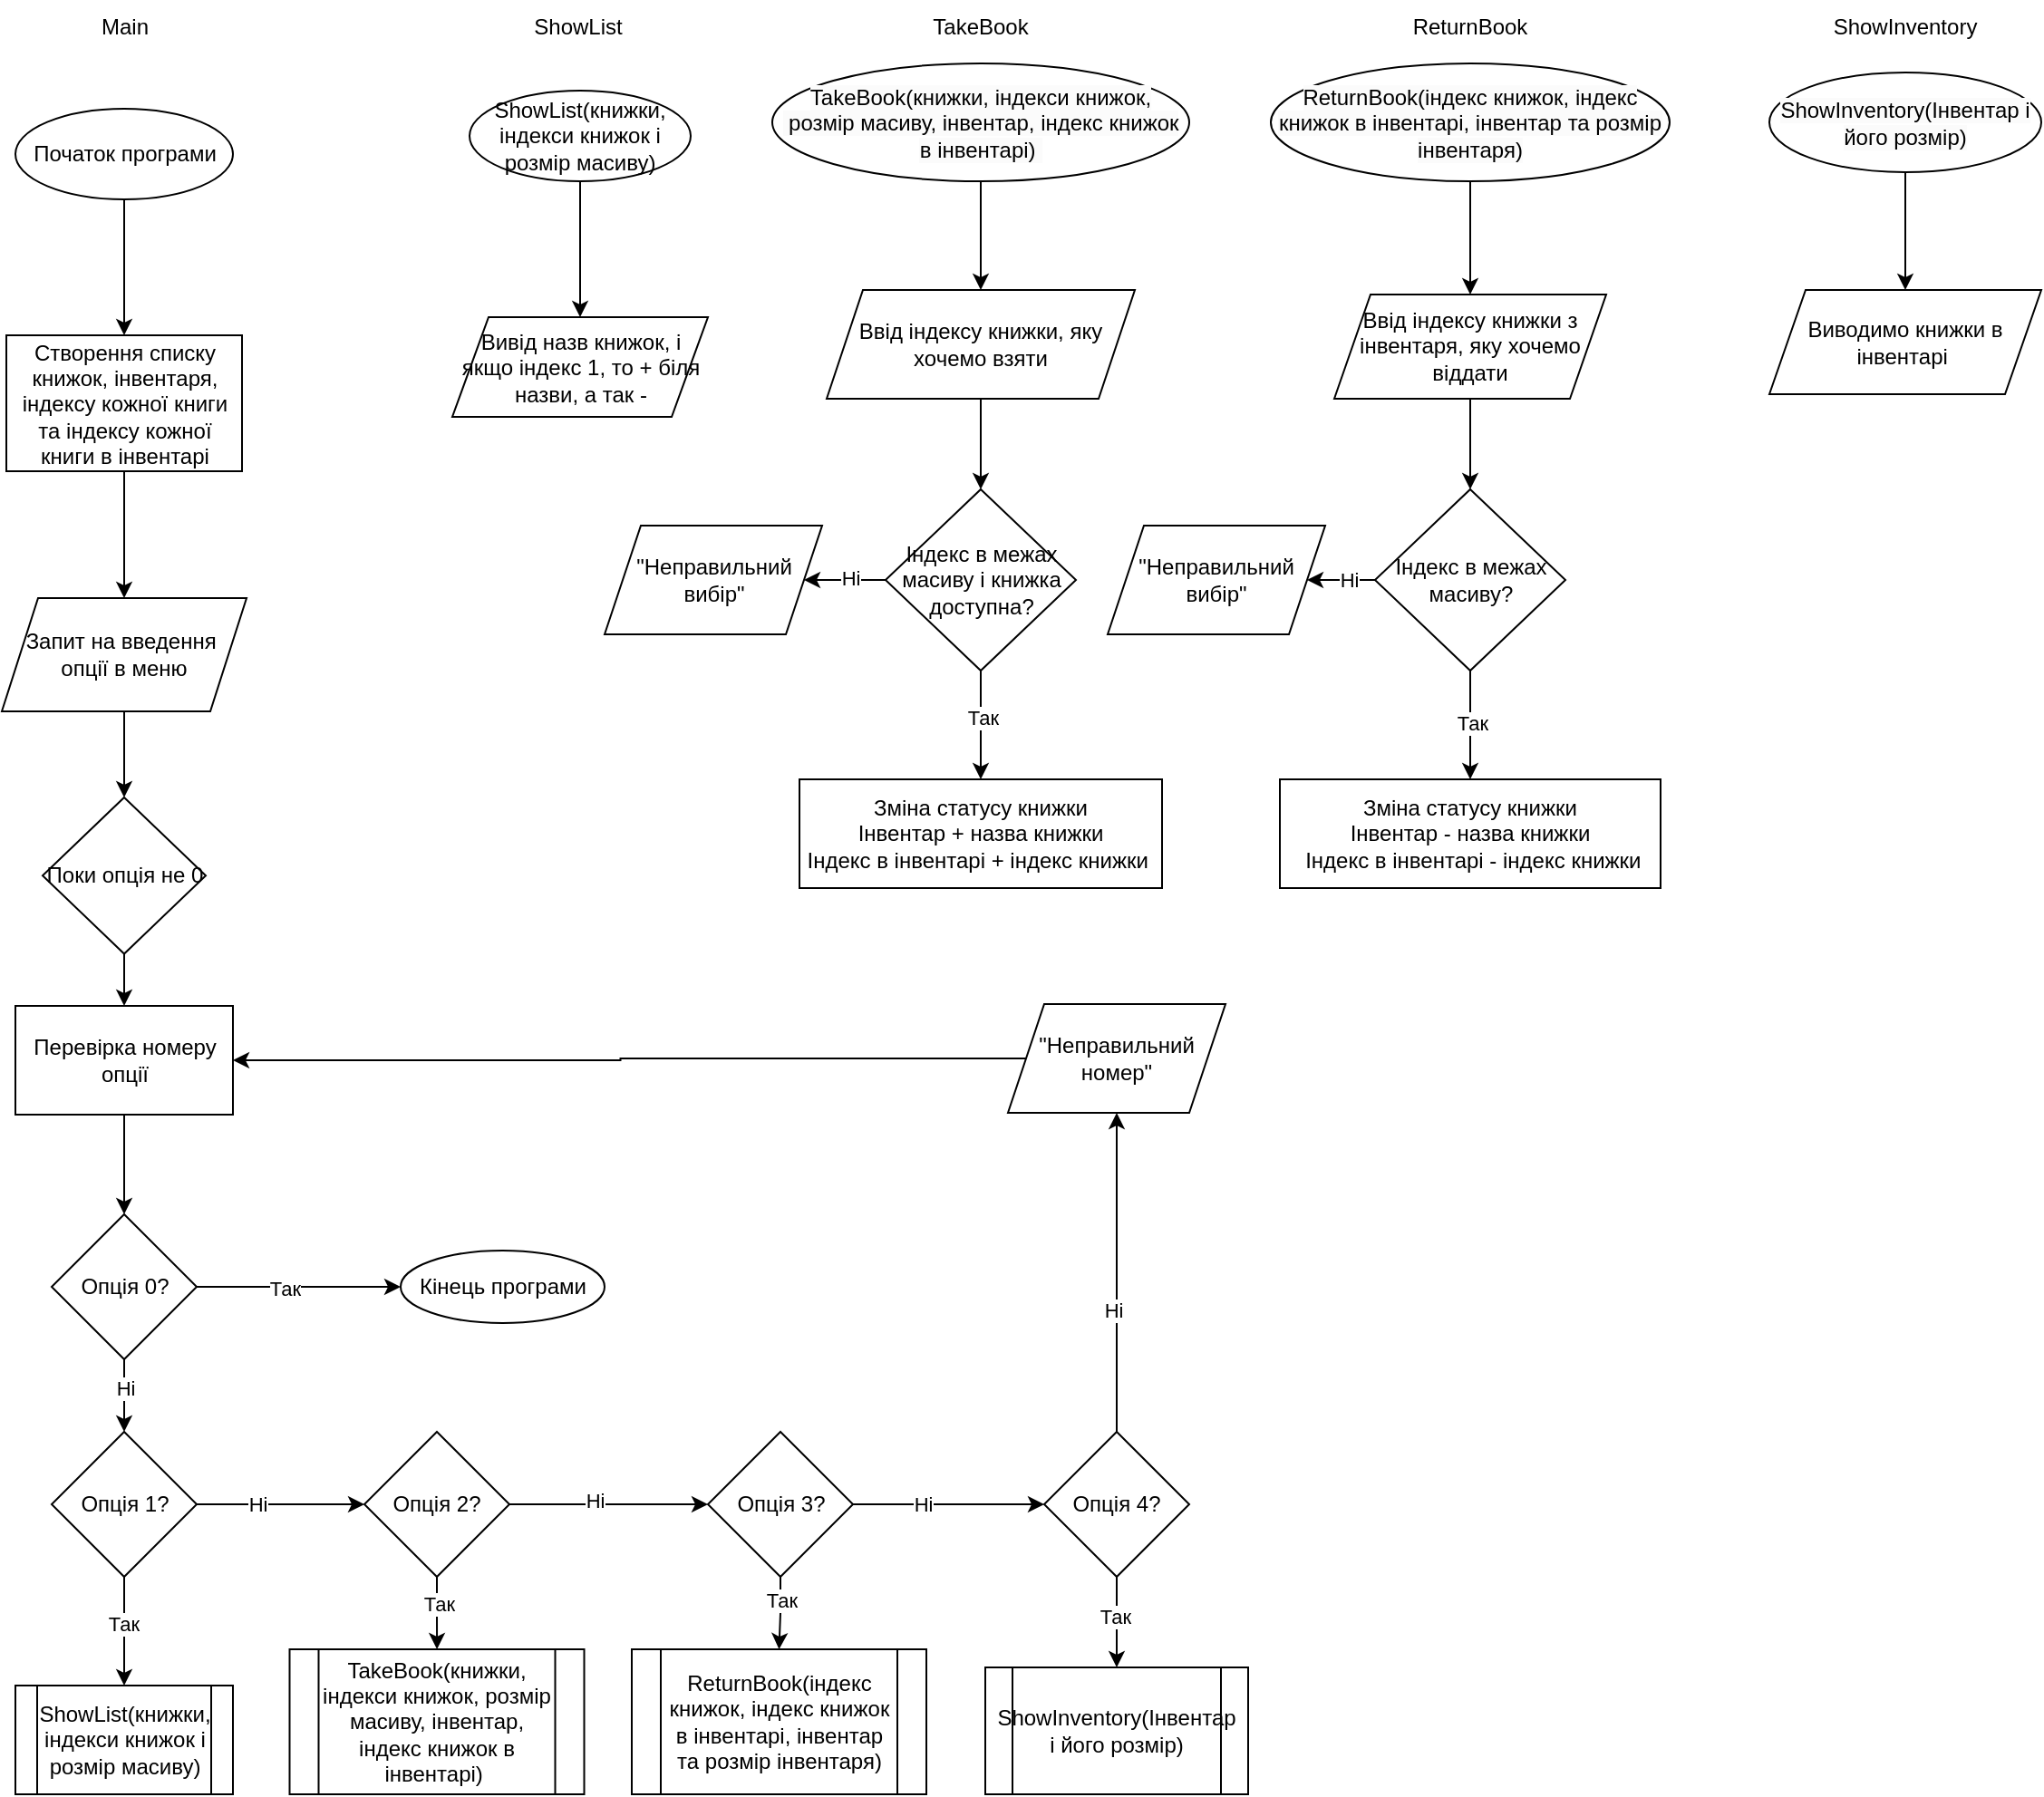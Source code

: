 <mxfile version="24.8.3">
  <diagram name="Сторінка-1" id="8JvMkK18KHWJuDBvX5Ev">
    <mxGraphModel grid="1" page="1" gridSize="10" guides="1" tooltips="1" connect="1" arrows="1" fold="1" pageScale="1" pageWidth="827" pageHeight="1169" math="0" shadow="0">
      <root>
        <mxCell id="0" />
        <mxCell id="1" parent="0" />
        <mxCell id="UjDi4Jb52boEX_hvDFgU-4" value="" style="edgeStyle=orthogonalEdgeStyle;rounded=0;orthogonalLoop=1;jettySize=auto;html=1;" edge="1" parent="1" source="UjDi4Jb52boEX_hvDFgU-1" target="UjDi4Jb52boEX_hvDFgU-3">
          <mxGeometry relative="1" as="geometry" />
        </mxCell>
        <mxCell id="UjDi4Jb52boEX_hvDFgU-1" value="Початок програми" style="ellipse;whiteSpace=wrap;html=1;" vertex="1" parent="1">
          <mxGeometry x="67.5" y="60" width="120" height="50" as="geometry" />
        </mxCell>
        <mxCell id="UjDi4Jb52boEX_hvDFgU-2" value="Main" style="text;html=1;align=center;verticalAlign=middle;whiteSpace=wrap;rounded=0;" vertex="1" parent="1">
          <mxGeometry x="97.5" width="60" height="30" as="geometry" />
        </mxCell>
        <mxCell id="UjDi4Jb52boEX_hvDFgU-8" value="" style="edgeStyle=orthogonalEdgeStyle;rounded=0;orthogonalLoop=1;jettySize=auto;html=1;" edge="1" parent="1" source="UjDi4Jb52boEX_hvDFgU-3" target="UjDi4Jb52boEX_hvDFgU-7">
          <mxGeometry relative="1" as="geometry" />
        </mxCell>
        <mxCell id="UjDi4Jb52boEX_hvDFgU-3" value="Створення списку книжок, інвентаря, індексу кожної книги та індексу кожної книги в інвентарі" style="whiteSpace=wrap;html=1;" vertex="1" parent="1">
          <mxGeometry x="62.5" y="185" width="130" height="75" as="geometry" />
        </mxCell>
        <mxCell id="UjDi4Jb52boEX_hvDFgU-12" value="" style="edgeStyle=orthogonalEdgeStyle;rounded=0;orthogonalLoop=1;jettySize=auto;html=1;" edge="1" parent="1" source="UjDi4Jb52boEX_hvDFgU-7" target="UjDi4Jb52boEX_hvDFgU-11">
          <mxGeometry relative="1" as="geometry" />
        </mxCell>
        <mxCell id="UjDi4Jb52boEX_hvDFgU-7" value="Запит на введення&amp;nbsp;&lt;br&gt;опції в меню" style="shape=parallelogram;perimeter=parallelogramPerimeter;whiteSpace=wrap;html=1;fixedSize=1;" vertex="1" parent="1">
          <mxGeometry x="60" y="330" width="135" height="62.5" as="geometry" />
        </mxCell>
        <mxCell id="UjDi4Jb52boEX_hvDFgU-14" style="edgeStyle=orthogonalEdgeStyle;rounded=0;orthogonalLoop=1;jettySize=auto;html=1;entryX=0.5;entryY=0;entryDx=0;entryDy=0;" edge="1" parent="1" source="UjDi4Jb52boEX_hvDFgU-11" target="UjDi4Jb52boEX_hvDFgU-13">
          <mxGeometry relative="1" as="geometry" />
        </mxCell>
        <mxCell id="UjDi4Jb52boEX_hvDFgU-11" value="Поки опція не 0" style="rhombus;whiteSpace=wrap;html=1;" vertex="1" parent="1">
          <mxGeometry x="82.5" y="440" width="90" height="86.25" as="geometry" />
        </mxCell>
        <mxCell id="UjDi4Jb52boEX_hvDFgU-16" value="" style="edgeStyle=orthogonalEdgeStyle;rounded=0;orthogonalLoop=1;jettySize=auto;html=1;" edge="1" parent="1" source="UjDi4Jb52boEX_hvDFgU-13" target="UjDi4Jb52boEX_hvDFgU-15">
          <mxGeometry relative="1" as="geometry" />
        </mxCell>
        <mxCell id="UjDi4Jb52boEX_hvDFgU-13" value="Перевірка номеру опції" style="rounded=0;whiteSpace=wrap;html=1;" vertex="1" parent="1">
          <mxGeometry x="67.5" y="555" width="120" height="60" as="geometry" />
        </mxCell>
        <mxCell id="UjDi4Jb52boEX_hvDFgU-18" value="" style="edgeStyle=orthogonalEdgeStyle;rounded=0;orthogonalLoop=1;jettySize=auto;html=1;" edge="1" parent="1" source="UjDi4Jb52boEX_hvDFgU-15" target="UjDi4Jb52boEX_hvDFgU-17">
          <mxGeometry relative="1" as="geometry" />
        </mxCell>
        <mxCell id="UjDi4Jb52boEX_hvDFgU-30" value="Ні" style="edgeLabel;html=1;align=center;verticalAlign=middle;resizable=0;points=[];" connectable="0" vertex="1" parent="UjDi4Jb52boEX_hvDFgU-18">
          <mxGeometry x="-0.233" relative="1" as="geometry">
            <mxPoint as="offset" />
          </mxGeometry>
        </mxCell>
        <mxCell id="UjDi4Jb52boEX_hvDFgU-29" value="" style="edgeStyle=orthogonalEdgeStyle;rounded=0;orthogonalLoop=1;jettySize=auto;html=1;" edge="1" parent="1" source="UjDi4Jb52boEX_hvDFgU-15" target="UjDi4Jb52boEX_hvDFgU-28">
          <mxGeometry relative="1" as="geometry">
            <Array as="points">
              <mxPoint x="206" y="710" />
            </Array>
          </mxGeometry>
        </mxCell>
        <mxCell id="UjDi4Jb52boEX_hvDFgU-60" value="Так" style="edgeLabel;html=1;align=center;verticalAlign=middle;resizable=0;points=[];" connectable="0" vertex="1" parent="UjDi4Jb52boEX_hvDFgU-29">
          <mxGeometry x="-0.14" y="-1" relative="1" as="geometry">
            <mxPoint as="offset" />
          </mxGeometry>
        </mxCell>
        <mxCell id="UjDi4Jb52boEX_hvDFgU-15" value="Опція 0?" style="rhombus;whiteSpace=wrap;html=1;rounded=0;" vertex="1" parent="1">
          <mxGeometry x="87.5" y="670" width="80" height="80" as="geometry" />
        </mxCell>
        <mxCell id="UjDi4Jb52boEX_hvDFgU-20" value="" style="edgeStyle=orthogonalEdgeStyle;rounded=0;orthogonalLoop=1;jettySize=auto;html=1;" edge="1" parent="1" source="UjDi4Jb52boEX_hvDFgU-17" target="UjDi4Jb52boEX_hvDFgU-19">
          <mxGeometry relative="1" as="geometry" />
        </mxCell>
        <mxCell id="UjDi4Jb52boEX_hvDFgU-31" value="Ні" style="edgeLabel;html=1;align=center;verticalAlign=middle;resizable=0;points=[];" connectable="0" vertex="1" parent="UjDi4Jb52boEX_hvDFgU-20">
          <mxGeometry x="-0.275" relative="1" as="geometry">
            <mxPoint as="offset" />
          </mxGeometry>
        </mxCell>
        <mxCell id="UjDi4Jb52boEX_hvDFgU-35" value="" style="edgeStyle=orthogonalEdgeStyle;rounded=0;orthogonalLoop=1;jettySize=auto;html=1;" edge="1" parent="1" source="UjDi4Jb52boEX_hvDFgU-17" target="UjDi4Jb52boEX_hvDFgU-34">
          <mxGeometry relative="1" as="geometry" />
        </mxCell>
        <mxCell id="UjDi4Jb52boEX_hvDFgU-71" value="Так" style="edgeLabel;html=1;align=center;verticalAlign=middle;resizable=0;points=[];" connectable="0" vertex="1" parent="UjDi4Jb52boEX_hvDFgU-35">
          <mxGeometry x="-0.14" y="-1" relative="1" as="geometry">
            <mxPoint as="offset" />
          </mxGeometry>
        </mxCell>
        <mxCell id="UjDi4Jb52boEX_hvDFgU-17" value="Опція 1?" style="rhombus;whiteSpace=wrap;html=1;rounded=0;" vertex="1" parent="1">
          <mxGeometry x="87.5" y="790" width="80" height="80" as="geometry" />
        </mxCell>
        <mxCell id="UjDi4Jb52boEX_hvDFgU-22" value="" style="edgeStyle=orthogonalEdgeStyle;rounded=0;orthogonalLoop=1;jettySize=auto;html=1;" edge="1" parent="1" source="UjDi4Jb52boEX_hvDFgU-19" target="UjDi4Jb52boEX_hvDFgU-21">
          <mxGeometry relative="1" as="geometry" />
        </mxCell>
        <mxCell id="UjDi4Jb52boEX_hvDFgU-59" value="Ні" style="edgeLabel;html=1;align=center;verticalAlign=middle;resizable=0;points=[];" connectable="0" vertex="1" parent="UjDi4Jb52boEX_hvDFgU-22">
          <mxGeometry x="-0.138" y="2" relative="1" as="geometry">
            <mxPoint as="offset" />
          </mxGeometry>
        </mxCell>
        <mxCell id="UjDi4Jb52boEX_hvDFgU-41" value="" style="edgeStyle=orthogonalEdgeStyle;rounded=0;orthogonalLoop=1;jettySize=auto;html=1;" edge="1" parent="1" source="UjDi4Jb52boEX_hvDFgU-19" target="UjDi4Jb52boEX_hvDFgU-40">
          <mxGeometry relative="1" as="geometry" />
        </mxCell>
        <mxCell id="UjDi4Jb52boEX_hvDFgU-72" value="Так" style="edgeLabel;html=1;align=center;verticalAlign=middle;resizable=0;points=[];" connectable="0" vertex="1" parent="UjDi4Jb52boEX_hvDFgU-41">
          <mxGeometry x="-0.263" y="1" relative="1" as="geometry">
            <mxPoint as="offset" />
          </mxGeometry>
        </mxCell>
        <mxCell id="UjDi4Jb52boEX_hvDFgU-19" value="Опція 2?" style="rhombus;whiteSpace=wrap;html=1;rounded=0;" vertex="1" parent="1">
          <mxGeometry x="260" y="790" width="80" height="80" as="geometry" />
        </mxCell>
        <mxCell id="UjDi4Jb52boEX_hvDFgU-24" value="" style="edgeStyle=orthogonalEdgeStyle;rounded=0;orthogonalLoop=1;jettySize=auto;html=1;" edge="1" parent="1" source="UjDi4Jb52boEX_hvDFgU-21" target="UjDi4Jb52boEX_hvDFgU-23">
          <mxGeometry relative="1" as="geometry" />
        </mxCell>
        <mxCell id="UjDi4Jb52boEX_hvDFgU-32" value="Ні" style="edgeLabel;html=1;align=center;verticalAlign=middle;resizable=0;points=[];" connectable="0" vertex="1" parent="UjDi4Jb52boEX_hvDFgU-24">
          <mxGeometry x="-0.275" relative="1" as="geometry">
            <mxPoint as="offset" />
          </mxGeometry>
        </mxCell>
        <mxCell id="UjDi4Jb52boEX_hvDFgU-55" value="" style="edgeStyle=orthogonalEdgeStyle;rounded=0;orthogonalLoop=1;jettySize=auto;html=1;" edge="1" parent="1" source="UjDi4Jb52boEX_hvDFgU-21" target="UjDi4Jb52boEX_hvDFgU-54">
          <mxGeometry relative="1" as="geometry" />
        </mxCell>
        <mxCell id="UjDi4Jb52boEX_hvDFgU-73" value="Так" style="edgeLabel;html=1;align=center;verticalAlign=middle;resizable=0;points=[];" connectable="0" vertex="1" parent="UjDi4Jb52boEX_hvDFgU-55">
          <mxGeometry x="-0.377" relative="1" as="geometry">
            <mxPoint as="offset" />
          </mxGeometry>
        </mxCell>
        <mxCell id="UjDi4Jb52boEX_hvDFgU-21" value="Опція 3?" style="rhombus;whiteSpace=wrap;html=1;rounded=0;" vertex="1" parent="1">
          <mxGeometry x="449.5" y="790" width="80" height="80" as="geometry" />
        </mxCell>
        <mxCell id="UjDi4Jb52boEX_hvDFgU-26" value="" style="edgeStyle=orthogonalEdgeStyle;rounded=0;orthogonalLoop=1;jettySize=auto;html=1;" edge="1" parent="1" source="UjDi4Jb52boEX_hvDFgU-23" target="UjDi4Jb52boEX_hvDFgU-25">
          <mxGeometry relative="1" as="geometry" />
        </mxCell>
        <mxCell id="UjDi4Jb52boEX_hvDFgU-33" value="Ні" style="edgeLabel;html=1;align=center;verticalAlign=middle;resizable=0;points=[];" connectable="0" vertex="1" parent="UjDi4Jb52boEX_hvDFgU-26">
          <mxGeometry x="-0.233" y="2" relative="1" as="geometry">
            <mxPoint as="offset" />
          </mxGeometry>
        </mxCell>
        <mxCell id="UjDi4Jb52boEX_hvDFgU-75" value="" style="edgeStyle=orthogonalEdgeStyle;rounded=0;orthogonalLoop=1;jettySize=auto;html=1;" edge="1" parent="1" source="UjDi4Jb52boEX_hvDFgU-23" target="UjDi4Jb52boEX_hvDFgU-74">
          <mxGeometry relative="1" as="geometry" />
        </mxCell>
        <mxCell id="UjDi4Jb52boEX_hvDFgU-76" value="Так" style="edgeLabel;html=1;align=center;verticalAlign=middle;resizable=0;points=[];" connectable="0" vertex="1" parent="UjDi4Jb52boEX_hvDFgU-75">
          <mxGeometry x="-0.133" y="-1" relative="1" as="geometry">
            <mxPoint as="offset" />
          </mxGeometry>
        </mxCell>
        <mxCell id="UjDi4Jb52boEX_hvDFgU-23" value="Опція 4?" style="rhombus;whiteSpace=wrap;html=1;rounded=0;" vertex="1" parent="1">
          <mxGeometry x="635" y="790" width="80" height="80" as="geometry" />
        </mxCell>
        <mxCell id="UjDi4Jb52boEX_hvDFgU-58" style="edgeStyle=orthogonalEdgeStyle;rounded=0;orthogonalLoop=1;jettySize=auto;html=1;entryX=1;entryY=0.5;entryDx=0;entryDy=0;" edge="1" parent="1" source="UjDi4Jb52boEX_hvDFgU-25" target="UjDi4Jb52boEX_hvDFgU-13">
          <mxGeometry relative="1" as="geometry" />
        </mxCell>
        <mxCell id="UjDi4Jb52boEX_hvDFgU-25" value="&quot;Неправильний номер&quot;" style="shape=parallelogram;perimeter=parallelogramPerimeter;whiteSpace=wrap;html=1;fixedSize=1;rounded=0;" vertex="1" parent="1">
          <mxGeometry x="615" y="554" width="120" height="60" as="geometry" />
        </mxCell>
        <mxCell id="UjDi4Jb52boEX_hvDFgU-28" value="Кінець програми" style="ellipse;whiteSpace=wrap;html=1;rounded=0;" vertex="1" parent="1">
          <mxGeometry x="280" y="690" width="112.5" height="40" as="geometry" />
        </mxCell>
        <mxCell id="UjDi4Jb52boEX_hvDFgU-34" value="ShowList(книжки, індекси книжок і розмір масиву)" style="shape=process;whiteSpace=wrap;html=1;backgroundOutline=1;rounded=0;" vertex="1" parent="1">
          <mxGeometry x="67.5" y="930" width="120" height="60" as="geometry" />
        </mxCell>
        <mxCell id="UjDi4Jb52boEX_hvDFgU-36" value="ShowList" style="text;html=1;align=center;verticalAlign=middle;whiteSpace=wrap;rounded=0;" vertex="1" parent="1">
          <mxGeometry x="347.5" width="60" height="30" as="geometry" />
        </mxCell>
        <mxCell id="UjDi4Jb52boEX_hvDFgU-39" value="" style="edgeStyle=orthogonalEdgeStyle;rounded=0;orthogonalLoop=1;jettySize=auto;html=1;" edge="1" parent="1" source="UjDi4Jb52boEX_hvDFgU-37" target="UjDi4Jb52boEX_hvDFgU-38">
          <mxGeometry relative="1" as="geometry" />
        </mxCell>
        <mxCell id="UjDi4Jb52boEX_hvDFgU-37" value="ShowList(книжки, індекси книжок і розмір масиву)" style="ellipse;whiteSpace=wrap;html=1;" vertex="1" parent="1">
          <mxGeometry x="318" y="50" width="122" height="50" as="geometry" />
        </mxCell>
        <mxCell id="UjDi4Jb52boEX_hvDFgU-38" value="Вивід назв книжок, і якщо індекс 1, то + біля назви, а так -" style="shape=parallelogram;perimeter=parallelogramPerimeter;whiteSpace=wrap;html=1;fixedSize=1;" vertex="1" parent="1">
          <mxGeometry x="308.5" y="175" width="141" height="55" as="geometry" />
        </mxCell>
        <mxCell id="UjDi4Jb52boEX_hvDFgU-40" value="TakeBook(книжки, індекси книжок, розмір масиву, інвентар, індекс книжок в інвентарі)&amp;nbsp;" style="shape=process;whiteSpace=wrap;html=1;backgroundOutline=1;rounded=0;" vertex="1" parent="1">
          <mxGeometry x="218.75" y="910" width="162.5" height="80" as="geometry" />
        </mxCell>
        <mxCell id="UjDi4Jb52boEX_hvDFgU-42" value="TakeBook" style="text;html=1;align=center;verticalAlign=middle;whiteSpace=wrap;rounded=0;" vertex="1" parent="1">
          <mxGeometry x="570" width="60" height="30" as="geometry" />
        </mxCell>
        <mxCell id="UjDi4Jb52boEX_hvDFgU-45" value="" style="edgeStyle=orthogonalEdgeStyle;rounded=0;orthogonalLoop=1;jettySize=auto;html=1;" edge="1" parent="1" source="UjDi4Jb52boEX_hvDFgU-43" target="UjDi4Jb52boEX_hvDFgU-44">
          <mxGeometry relative="1" as="geometry" />
        </mxCell>
        <mxCell id="UjDi4Jb52boEX_hvDFgU-43" value="&lt;span style=&quot;color: rgb(0, 0, 0); font-family: Helvetica; font-size: 12px; font-style: normal; font-variant-ligatures: normal; font-variant-caps: normal; font-weight: 400; letter-spacing: normal; orphans: 2; text-align: center; text-indent: 0px; text-transform: none; widows: 2; word-spacing: 0px; -webkit-text-stroke-width: 0px; white-space: normal; background-color: rgb(251, 251, 251); text-decoration-thickness: initial; text-decoration-style: initial; text-decoration-color: initial; display: inline !important; float: none;&quot;&gt;TakeBook(книжки, індекси книжок,&lt;/span&gt;&lt;div&gt;&lt;span style=&quot;color: rgb(0, 0, 0); font-family: Helvetica; font-size: 12px; font-style: normal; font-variant-ligatures: normal; font-variant-caps: normal; font-weight: 400; letter-spacing: normal; orphans: 2; text-align: center; text-indent: 0px; text-transform: none; widows: 2; word-spacing: 0px; -webkit-text-stroke-width: 0px; white-space: normal; background-color: rgb(251, 251, 251); text-decoration-thickness: initial; text-decoration-style: initial; text-decoration-color: initial; display: inline !important; float: none;&quot;&gt;&amp;nbsp;розмір масиву, інвентар, індекс книжок в інвентарі)&amp;nbsp;&lt;/span&gt;&lt;br&gt;&lt;/div&gt;" style="ellipse;whiteSpace=wrap;html=1;" vertex="1" parent="1">
          <mxGeometry x="485" y="35" width="230" height="65" as="geometry" />
        </mxCell>
        <mxCell id="UjDi4Jb52boEX_hvDFgU-47" value="" style="edgeStyle=orthogonalEdgeStyle;rounded=0;orthogonalLoop=1;jettySize=auto;html=1;" edge="1" parent="1" source="UjDi4Jb52boEX_hvDFgU-44" target="UjDi4Jb52boEX_hvDFgU-46">
          <mxGeometry relative="1" as="geometry" />
        </mxCell>
        <mxCell id="UjDi4Jb52boEX_hvDFgU-44" value="Ввід індексу книжки, яку хочемо взяти" style="shape=parallelogram;perimeter=parallelogramPerimeter;whiteSpace=wrap;html=1;fixedSize=1;" vertex="1" parent="1">
          <mxGeometry x="515" y="160" width="170" height="60" as="geometry" />
        </mxCell>
        <mxCell id="UjDi4Jb52boEX_hvDFgU-49" value="" style="edgeStyle=orthogonalEdgeStyle;rounded=0;orthogonalLoop=1;jettySize=auto;html=1;" edge="1" parent="1" source="UjDi4Jb52boEX_hvDFgU-46" target="UjDi4Jb52boEX_hvDFgU-48">
          <mxGeometry relative="1" as="geometry" />
        </mxCell>
        <mxCell id="UjDi4Jb52boEX_hvDFgU-52" value="Так" style="edgeLabel;html=1;align=center;verticalAlign=middle;resizable=0;points=[];" connectable="0" vertex="1" parent="UjDi4Jb52boEX_hvDFgU-49">
          <mxGeometry x="-0.147" y="1" relative="1" as="geometry">
            <mxPoint as="offset" />
          </mxGeometry>
        </mxCell>
        <mxCell id="UjDi4Jb52boEX_hvDFgU-51" value="" style="edgeStyle=orthogonalEdgeStyle;rounded=0;orthogonalLoop=1;jettySize=auto;html=1;" edge="1" parent="1" source="UjDi4Jb52boEX_hvDFgU-46" target="UjDi4Jb52boEX_hvDFgU-50">
          <mxGeometry relative="1" as="geometry" />
        </mxCell>
        <mxCell id="UjDi4Jb52boEX_hvDFgU-53" value="Ні" style="edgeLabel;html=1;align=center;verticalAlign=middle;resizable=0;points=[];" connectable="0" vertex="1" parent="UjDi4Jb52boEX_hvDFgU-51">
          <mxGeometry x="-0.284" y="-1" relative="1" as="geometry">
            <mxPoint as="offset" />
          </mxGeometry>
        </mxCell>
        <mxCell id="UjDi4Jb52boEX_hvDFgU-46" value="Індекс в межах масиву і книжка доступна?" style="rhombus;whiteSpace=wrap;html=1;" vertex="1" parent="1">
          <mxGeometry x="547.5" y="270" width="105" height="100" as="geometry" />
        </mxCell>
        <mxCell id="UjDi4Jb52boEX_hvDFgU-48" value="Зміна статусу книжки&lt;div&gt;Інвентар + назва книжки&lt;/div&gt;&lt;div&gt;Індекс в інвентарі + індекс книжки&amp;nbsp;&lt;/div&gt;" style="whiteSpace=wrap;html=1;" vertex="1" parent="1">
          <mxGeometry x="500" y="430" width="200" height="60" as="geometry" />
        </mxCell>
        <mxCell id="UjDi4Jb52boEX_hvDFgU-50" value="&quot;Неправильний вибір&quot;" style="shape=parallelogram;perimeter=parallelogramPerimeter;whiteSpace=wrap;html=1;fixedSize=1;" vertex="1" parent="1">
          <mxGeometry x="392.5" y="290" width="120" height="60" as="geometry" />
        </mxCell>
        <mxCell id="UjDi4Jb52boEX_hvDFgU-54" value="ReturnBook(індекс книжок, індекс книжок в інвентарі, інвентар та розмір інвентаря)" style="shape=process;whiteSpace=wrap;html=1;backgroundOutline=1;rounded=0;" vertex="1" parent="1">
          <mxGeometry x="407.5" y="910" width="162.5" height="80" as="geometry" />
        </mxCell>
        <mxCell id="UjDi4Jb52boEX_hvDFgU-56" value="ReturnBook" style="text;html=1;align=center;verticalAlign=middle;whiteSpace=wrap;rounded=0;" vertex="1" parent="1">
          <mxGeometry x="840" width="60" height="30" as="geometry" />
        </mxCell>
        <mxCell id="UjDi4Jb52boEX_hvDFgU-62" value="" style="edgeStyle=orthogonalEdgeStyle;rounded=0;orthogonalLoop=1;jettySize=auto;html=1;" edge="1" parent="1" source="UjDi4Jb52boEX_hvDFgU-57" target="UjDi4Jb52boEX_hvDFgU-61">
          <mxGeometry relative="1" as="geometry" />
        </mxCell>
        <mxCell id="UjDi4Jb52boEX_hvDFgU-57" value="&lt;span style=&quot;color: rgb(0, 0, 0); font-family: Helvetica; font-size: 12px; font-style: normal; font-variant-ligatures: normal; font-variant-caps: normal; font-weight: 400; letter-spacing: normal; orphans: 2; text-align: center; text-indent: 0px; text-transform: none; widows: 2; word-spacing: 0px; -webkit-text-stroke-width: 0px; white-space: normal; background-color: rgb(251, 251, 251); text-decoration-thickness: initial; text-decoration-style: initial; text-decoration-color: initial; display: inline !important; float: none;&quot;&gt;ReturnBook(індекс книжок, індекс книжок в інвентарі, інвентар та розмір інвентаря)&lt;/span&gt;" style="ellipse;whiteSpace=wrap;html=1;" vertex="1" parent="1">
          <mxGeometry x="760" y="35" width="220" height="65" as="geometry" />
        </mxCell>
        <mxCell id="UjDi4Jb52boEX_hvDFgU-64" style="edgeStyle=orthogonalEdgeStyle;rounded=0;orthogonalLoop=1;jettySize=auto;html=1;entryX=0.5;entryY=0;entryDx=0;entryDy=0;" edge="1" parent="1" source="UjDi4Jb52boEX_hvDFgU-61" target="UjDi4Jb52boEX_hvDFgU-63">
          <mxGeometry relative="1" as="geometry" />
        </mxCell>
        <mxCell id="UjDi4Jb52boEX_hvDFgU-61" value="Ввід індексу книжки з інвентаря, яку хочемо віддати" style="shape=parallelogram;perimeter=parallelogramPerimeter;whiteSpace=wrap;html=1;fixedSize=1;" vertex="1" parent="1">
          <mxGeometry x="795" y="162.5" width="150" height="57.5" as="geometry" />
        </mxCell>
        <mxCell id="UjDi4Jb52boEX_hvDFgU-66" value="" style="edgeStyle=orthogonalEdgeStyle;rounded=0;orthogonalLoop=1;jettySize=auto;html=1;" edge="1" parent="1" source="UjDi4Jb52boEX_hvDFgU-63" target="UjDi4Jb52boEX_hvDFgU-65">
          <mxGeometry relative="1" as="geometry" />
        </mxCell>
        <mxCell id="UjDi4Jb52boEX_hvDFgU-67" value="Ні" style="edgeLabel;html=1;align=center;verticalAlign=middle;resizable=0;points=[];" connectable="0" vertex="1" parent="UjDi4Jb52boEX_hvDFgU-66">
          <mxGeometry x="0.269" relative="1" as="geometry">
            <mxPoint as="offset" />
          </mxGeometry>
        </mxCell>
        <mxCell id="UjDi4Jb52boEX_hvDFgU-69" value="" style="edgeStyle=orthogonalEdgeStyle;rounded=0;orthogonalLoop=1;jettySize=auto;html=1;" edge="1" parent="1" source="UjDi4Jb52boEX_hvDFgU-63" target="UjDi4Jb52boEX_hvDFgU-68">
          <mxGeometry relative="1" as="geometry" />
        </mxCell>
        <mxCell id="UjDi4Jb52boEX_hvDFgU-70" value="Так" style="edgeLabel;html=1;align=center;verticalAlign=middle;resizable=0;points=[];" connectable="0" vertex="1" parent="UjDi4Jb52boEX_hvDFgU-69">
          <mxGeometry x="-0.048" y="1" relative="1" as="geometry">
            <mxPoint as="offset" />
          </mxGeometry>
        </mxCell>
        <mxCell id="UjDi4Jb52boEX_hvDFgU-63" value="Індекс в межах масиву?" style="rhombus;whiteSpace=wrap;html=1;" vertex="1" parent="1">
          <mxGeometry x="817.5" y="270" width="105" height="100" as="geometry" />
        </mxCell>
        <mxCell id="UjDi4Jb52boEX_hvDFgU-65" value="&quot;Неправильний вибір&quot;" style="shape=parallelogram;perimeter=parallelogramPerimeter;whiteSpace=wrap;html=1;fixedSize=1;" vertex="1" parent="1">
          <mxGeometry x="670" y="290" width="120" height="60" as="geometry" />
        </mxCell>
        <mxCell id="UjDi4Jb52boEX_hvDFgU-68" value="Зміна статусу книжки&lt;div&gt;Інвентар - назва книжки&lt;/div&gt;&lt;div&gt;&amp;nbsp;&amp;nbsp;&lt;span style=&quot;background-color: initial;&quot;&gt;Індекс в інвентарі - індекс книжки&amp;nbsp;&lt;/span&gt;&lt;/div&gt;" style="whiteSpace=wrap;html=1;" vertex="1" parent="1">
          <mxGeometry x="765" y="430" width="210" height="60" as="geometry" />
        </mxCell>
        <mxCell id="UjDi4Jb52boEX_hvDFgU-74" value="ShowInventory(Інвентар і його розмір)" style="shape=process;whiteSpace=wrap;html=1;backgroundOutline=1;rounded=0;" vertex="1" parent="1">
          <mxGeometry x="602.5" y="920" width="145" height="70" as="geometry" />
        </mxCell>
        <mxCell id="UjDi4Jb52boEX_hvDFgU-77" value="ShowInventory" style="text;html=1;align=center;verticalAlign=middle;whiteSpace=wrap;rounded=0;" vertex="1" parent="1">
          <mxGeometry x="1080" width="60" height="30" as="geometry" />
        </mxCell>
        <mxCell id="UjDi4Jb52boEX_hvDFgU-80" value="" style="edgeStyle=orthogonalEdgeStyle;rounded=0;orthogonalLoop=1;jettySize=auto;html=1;" edge="1" parent="1" source="UjDi4Jb52boEX_hvDFgU-78" target="UjDi4Jb52boEX_hvDFgU-79">
          <mxGeometry relative="1" as="geometry" />
        </mxCell>
        <mxCell id="UjDi4Jb52boEX_hvDFgU-78" value="&lt;br&gt;&lt;span style=&quot;color: rgb(0, 0, 0); font-family: Helvetica; font-size: 12px; font-style: normal; font-variant-ligatures: normal; font-variant-caps: normal; font-weight: 400; letter-spacing: normal; orphans: 2; text-align: center; text-indent: 0px; text-transform: none; widows: 2; word-spacing: 0px; -webkit-text-stroke-width: 0px; white-space: normal; background-color: rgb(251, 251, 251); text-decoration-thickness: initial; text-decoration-style: initial; text-decoration-color: initial; display: inline !important; float: none;&quot;&gt;ShowInventory(Інвентар і його розмір)&lt;/span&gt;&lt;div&gt;&lt;br/&gt;&lt;/div&gt;" style="ellipse;whiteSpace=wrap;html=1;" vertex="1" parent="1">
          <mxGeometry x="1035" y="40" width="150" height="55" as="geometry" />
        </mxCell>
        <mxCell id="UjDi4Jb52boEX_hvDFgU-79" value="Виводимо книжки в інвентарі&amp;nbsp;" style="shape=parallelogram;perimeter=parallelogramPerimeter;whiteSpace=wrap;html=1;fixedSize=1;" vertex="1" parent="1">
          <mxGeometry x="1035" y="160" width="150" height="57.5" as="geometry" />
        </mxCell>
      </root>
    </mxGraphModel>
  </diagram>
</mxfile>
